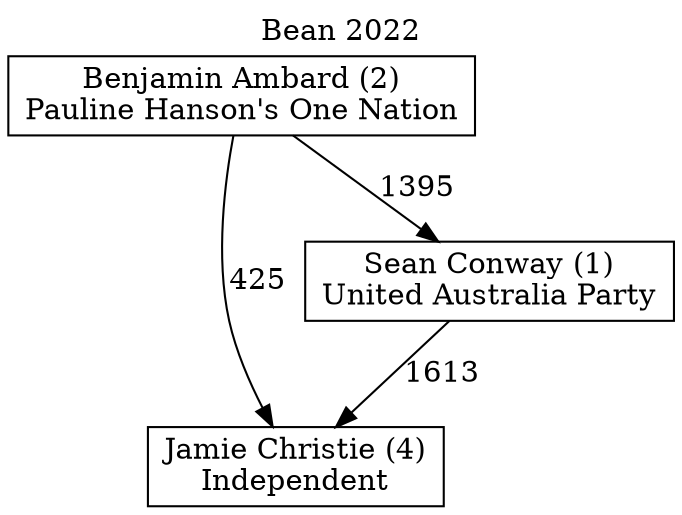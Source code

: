 // House preference flow
digraph "Jamie Christie (4)_Bean_2022" {
	graph [label="Bean 2022" labelloc=t mclimit=10]
	node [shape=box]
	"Jamie Christie (4)" [label="Jamie Christie (4)
Independent"]
	"Sean Conway (1)" [label="Sean Conway (1)
United Australia Party"]
	"Benjamin Ambard (2)" [label="Benjamin Ambard (2)
Pauline Hanson's One Nation"]
	"Sean Conway (1)" -> "Jamie Christie (4)" [label=1613]
	"Benjamin Ambard (2)" -> "Sean Conway (1)" [label=1395]
	"Benjamin Ambard (2)" -> "Jamie Christie (4)" [label=425]
}
